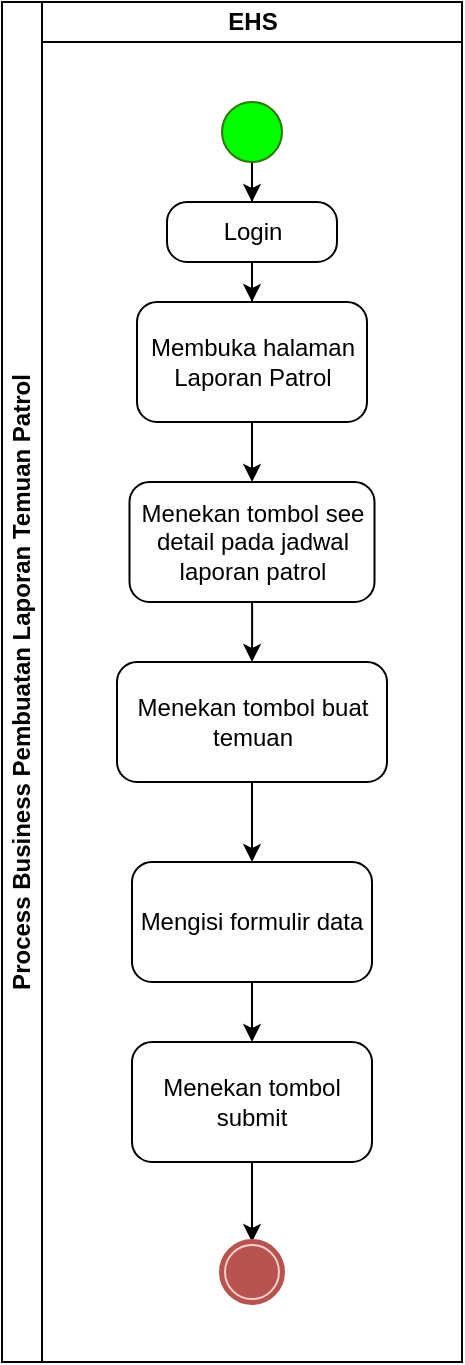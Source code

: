 <mxfile version="24.0.7" type="device">
  <diagram id="eGcvAlP_UvdOgn25fv2F" name="Page-1">
    <mxGraphModel dx="925" dy="594" grid="1" gridSize="10" guides="1" tooltips="1" connect="1" arrows="1" fold="1" page="1" pageScale="1" pageWidth="850" pageHeight="1100" math="0" shadow="0">
      <root>
        <mxCell id="0" />
        <mxCell id="1" parent="0" />
        <mxCell id="1ulU4V-rtROwb29qYS1P-1" value="Process Business Pembuatan Laporan Temuan Patrol" style="swimlane;html=1;childLayout=stackLayout;resizeParent=1;resizeParentMax=0;startSize=20;horizontal=0;horizontalStack=1;whiteSpace=wrap;" vertex="1" parent="1">
          <mxGeometry x="280" y="90" width="230" height="680" as="geometry">
            <mxRectangle x="210" y="20" width="40" height="190" as="alternateBounds" />
          </mxGeometry>
        </mxCell>
        <mxCell id="1ulU4V-rtROwb29qYS1P-2" value="EHS" style="swimlane;html=1;startSize=20;" vertex="1" parent="1ulU4V-rtROwb29qYS1P-1">
          <mxGeometry x="20" width="210" height="680" as="geometry">
            <mxRectangle x="20" width="40" height="480" as="alternateBounds" />
          </mxGeometry>
        </mxCell>
        <mxCell id="1ulU4V-rtROwb29qYS1P-3" style="edgeStyle=orthogonalEdgeStyle;rounded=0;orthogonalLoop=1;jettySize=auto;html=1;" edge="1" parent="1ulU4V-rtROwb29qYS1P-2" source="1ulU4V-rtROwb29qYS1P-4" target="1ulU4V-rtROwb29qYS1P-6">
          <mxGeometry relative="1" as="geometry" />
        </mxCell>
        <mxCell id="1ulU4V-rtROwb29qYS1P-4" value="Login" style="points=[[0.25,0,0],[0.5,0,0],[0.75,0,0],[1,0.25,0],[1,0.5,0],[1,0.75,0],[0.75,1,0],[0.5,1,0],[0.25,1,0],[0,0.75,0],[0,0.5,0],[0,0.25,0]];shape=mxgraph.bpmn.task;whiteSpace=wrap;rectStyle=rounded;size=10;html=1;container=1;expand=0;collapsible=0;taskMarker=abstract;" vertex="1" parent="1ulU4V-rtROwb29qYS1P-2">
          <mxGeometry x="62.5" y="100" width="85" height="30" as="geometry" />
        </mxCell>
        <mxCell id="1ulU4V-rtROwb29qYS1P-5" style="edgeStyle=orthogonalEdgeStyle;rounded=0;orthogonalLoop=1;jettySize=auto;html=1;" edge="1" parent="1ulU4V-rtROwb29qYS1P-2" source="1ulU4V-rtROwb29qYS1P-6" target="1ulU4V-rtROwb29qYS1P-8">
          <mxGeometry relative="1" as="geometry" />
        </mxCell>
        <mxCell id="1ulU4V-rtROwb29qYS1P-6" value="Membuka halaman Laporan Patrol" style="points=[[0.25,0,0],[0.5,0,0],[0.75,0,0],[1,0.25,0],[1,0.5,0],[1,0.75,0],[0.75,1,0],[0.5,1,0],[0.25,1,0],[0,0.75,0],[0,0.5,0],[0,0.25,0]];shape=mxgraph.bpmn.task;whiteSpace=wrap;rectStyle=rounded;size=10;html=1;container=1;expand=0;collapsible=0;taskMarker=abstract;" vertex="1" parent="1ulU4V-rtROwb29qYS1P-2">
          <mxGeometry x="47.5" y="150" width="115" height="60" as="geometry" />
        </mxCell>
        <mxCell id="1ulU4V-rtROwb29qYS1P-7" style="edgeStyle=orthogonalEdgeStyle;rounded=0;orthogonalLoop=1;jettySize=auto;html=1;" edge="1" parent="1ulU4V-rtROwb29qYS1P-2" source="1ulU4V-rtROwb29qYS1P-8" target="1ulU4V-rtROwb29qYS1P-12">
          <mxGeometry relative="1" as="geometry" />
        </mxCell>
        <mxCell id="1ulU4V-rtROwb29qYS1P-8" value="Menekan tombol see detail pada jadwal laporan patrol" style="points=[[0.25,0,0],[0.5,0,0],[0.75,0,0],[1,0.25,0],[1,0.5,0],[1,0.75,0],[0.75,1,0],[0.5,1,0],[0.25,1,0],[0,0.75,0],[0,0.5,0],[0,0.25,0]];shape=mxgraph.bpmn.task;whiteSpace=wrap;rectStyle=rounded;size=10;html=1;container=1;expand=0;collapsible=0;taskMarker=abstract;" vertex="1" parent="1ulU4V-rtROwb29qYS1P-2">
          <mxGeometry x="43.75" y="240" width="122.5" height="60" as="geometry" />
        </mxCell>
        <mxCell id="1ulU4V-rtROwb29qYS1P-9" style="edgeStyle=orthogonalEdgeStyle;rounded=0;orthogonalLoop=1;jettySize=auto;html=1;" edge="1" parent="1ulU4V-rtROwb29qYS1P-2" source="1ulU4V-rtROwb29qYS1P-10" target="1ulU4V-rtROwb29qYS1P-4">
          <mxGeometry relative="1" as="geometry" />
        </mxCell>
        <mxCell id="1ulU4V-rtROwb29qYS1P-10" value="" style="points=[[0.145,0.145,0],[0.5,0,0],[0.855,0.145,0],[1,0.5,0],[0.855,0.855,0],[0.5,1,0],[0.145,0.855,0],[0,0.5,0]];shape=mxgraph.bpmn.event;html=1;verticalLabelPosition=bottom;labelBackgroundColor=#ffffff;verticalAlign=top;align=center;perimeter=ellipsePerimeter;outlineConnect=0;aspect=fixed;outline=standard;symbol=general;fillColor=#00FF00;strokeColor=#2D7600;fontColor=#ffffff;" vertex="1" parent="1ulU4V-rtROwb29qYS1P-2">
          <mxGeometry x="90" y="50" width="30" height="30" as="geometry" />
        </mxCell>
        <mxCell id="1ulU4V-rtROwb29qYS1P-15" style="edgeStyle=orthogonalEdgeStyle;rounded=0;orthogonalLoop=1;jettySize=auto;html=1;" edge="1" parent="1ulU4V-rtROwb29qYS1P-2" source="1ulU4V-rtROwb29qYS1P-12" target="1ulU4V-rtROwb29qYS1P-14">
          <mxGeometry relative="1" as="geometry" />
        </mxCell>
        <mxCell id="1ulU4V-rtROwb29qYS1P-12" value="Menekan tombol buat temuan" style="points=[[0.25,0,0],[0.5,0,0],[0.75,0,0],[1,0.25,0],[1,0.5,0],[1,0.75,0],[0.75,1,0],[0.5,1,0],[0.25,1,0],[0,0.75,0],[0,0.5,0],[0,0.25,0]];shape=mxgraph.bpmn.task;whiteSpace=wrap;rectStyle=rounded;size=10;html=1;container=1;expand=0;collapsible=0;taskMarker=abstract;" vertex="1" parent="1ulU4V-rtROwb29qYS1P-2">
          <mxGeometry x="37.5" y="330" width="135" height="60" as="geometry" />
        </mxCell>
        <mxCell id="1ulU4V-rtROwb29qYS1P-18" style="edgeStyle=orthogonalEdgeStyle;rounded=0;orthogonalLoop=1;jettySize=auto;html=1;" edge="1" parent="1ulU4V-rtROwb29qYS1P-2" source="1ulU4V-rtROwb29qYS1P-14" target="1ulU4V-rtROwb29qYS1P-16">
          <mxGeometry relative="1" as="geometry" />
        </mxCell>
        <mxCell id="1ulU4V-rtROwb29qYS1P-14" value="Mengisi formulir data" style="points=[[0.25,0,0],[0.5,0,0],[0.75,0,0],[1,0.25,0],[1,0.5,0],[1,0.75,0],[0.75,1,0],[0.5,1,0],[0.25,1,0],[0,0.75,0],[0,0.5,0],[0,0.25,0]];shape=mxgraph.bpmn.task;whiteSpace=wrap;rectStyle=rounded;size=10;html=1;container=1;expand=0;collapsible=0;taskMarker=abstract;" vertex="1" parent="1ulU4V-rtROwb29qYS1P-2">
          <mxGeometry x="45" y="430" width="120" height="60" as="geometry" />
        </mxCell>
        <mxCell id="1ulU4V-rtROwb29qYS1P-19" style="edgeStyle=orthogonalEdgeStyle;rounded=0;orthogonalLoop=1;jettySize=auto;html=1;" edge="1" parent="1ulU4V-rtROwb29qYS1P-2" source="1ulU4V-rtROwb29qYS1P-16" target="1ulU4V-rtROwb29qYS1P-17">
          <mxGeometry relative="1" as="geometry" />
        </mxCell>
        <mxCell id="1ulU4V-rtROwb29qYS1P-16" value="Menekan tombol submit" style="points=[[0.25,0,0],[0.5,0,0],[0.75,0,0],[1,0.25,0],[1,0.5,0],[1,0.75,0],[0.75,1,0],[0.5,1,0],[0.25,1,0],[0,0.75,0],[0,0.5,0],[0,0.25,0]];shape=mxgraph.bpmn.task;whiteSpace=wrap;rectStyle=rounded;size=10;html=1;container=1;expand=0;collapsible=0;taskMarker=abstract;" vertex="1" parent="1ulU4V-rtROwb29qYS1P-2">
          <mxGeometry x="45" y="520" width="120" height="60" as="geometry" />
        </mxCell>
        <mxCell id="1ulU4V-rtROwb29qYS1P-17" value="" style="points=[[0.145,0.145,0],[0.5,0,0],[0.855,0.145,0],[1,0.5,0],[0.855,0.855,0],[0.5,1,0],[0.145,0.855,0],[0,0.5,0]];shape=mxgraph.bpmn.event;html=1;verticalLabelPosition=bottom;labelBackgroundColor=#ffffff;verticalAlign=top;align=center;perimeter=ellipsePerimeter;outlineConnect=0;aspect=fixed;outline=end;symbol=terminate;fillColor=#f8cecc;strokeColor=#b85450;gradientColor=#ea6b66;" vertex="1" parent="1ulU4V-rtROwb29qYS1P-2">
          <mxGeometry x="90" y="620" width="30" height="30" as="geometry" />
        </mxCell>
      </root>
    </mxGraphModel>
  </diagram>
</mxfile>
